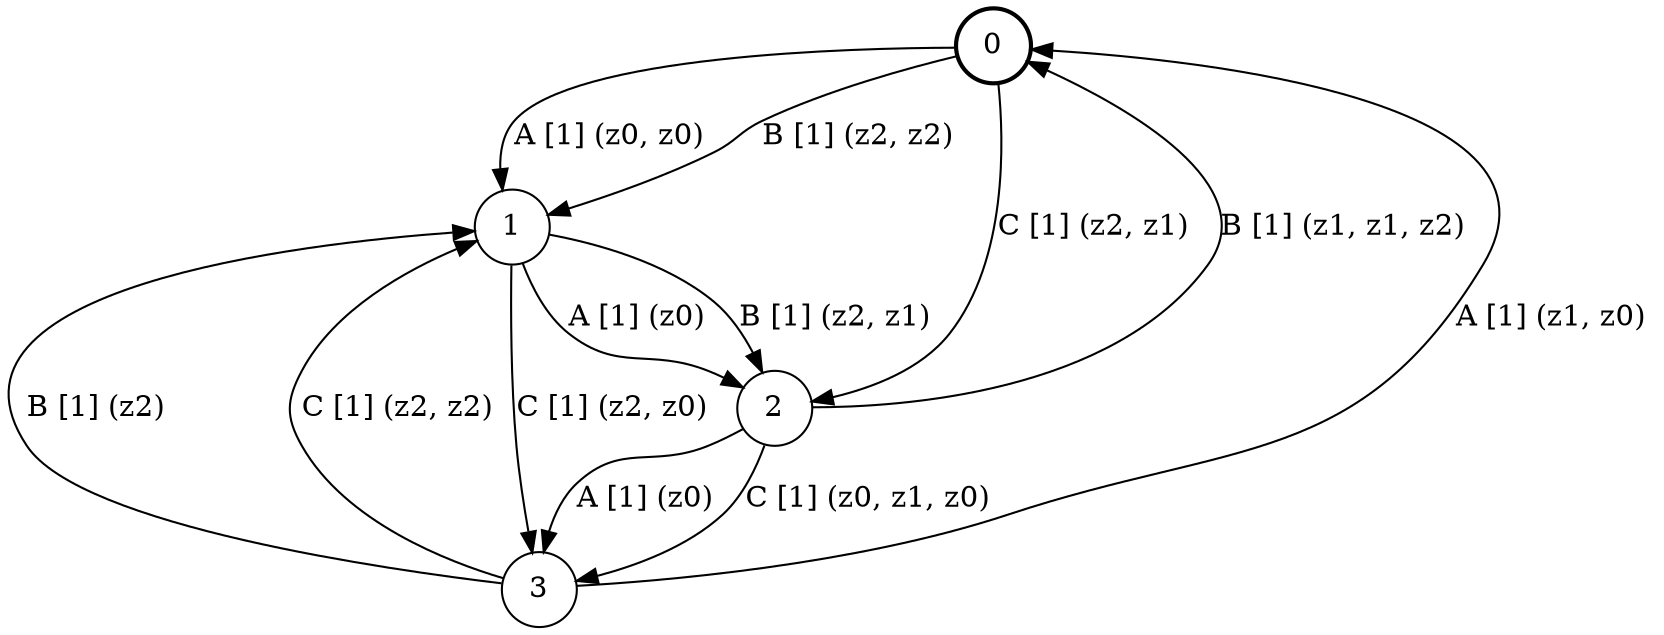 # generated file, don't try to modify
# command: dot -Tpng <filename> > tree.png
digraph Automaton {
    node [shape = circle];
    0 [style = "bold"];
    0 -> 1 [label = "A [1] (z0, z0) "];
    0 -> 1 [label = "B [1] (z2, z2) "];
    0 -> 2 [label = "C [1] (z2, z1) "];
    1 -> 2 [label = "A [1] (z0) "];
    1 -> 2 [label = "B [1] (z2, z1) "];
    1 -> 3 [label = "C [1] (z2, z0) "];
    2 -> 3 [label = "A [1] (z0) "];
    2 -> 0 [label = "B [1] (z1, z1, z2) "];
    2 -> 3 [label = "C [1] (z0, z1, z0) "];
    3 -> 0 [label = "A [1] (z1, z0) "];
    3 -> 1 [label = "B [1] (z2) "];
    3 -> 1 [label = "C [1] (z2, z2) "];
}
